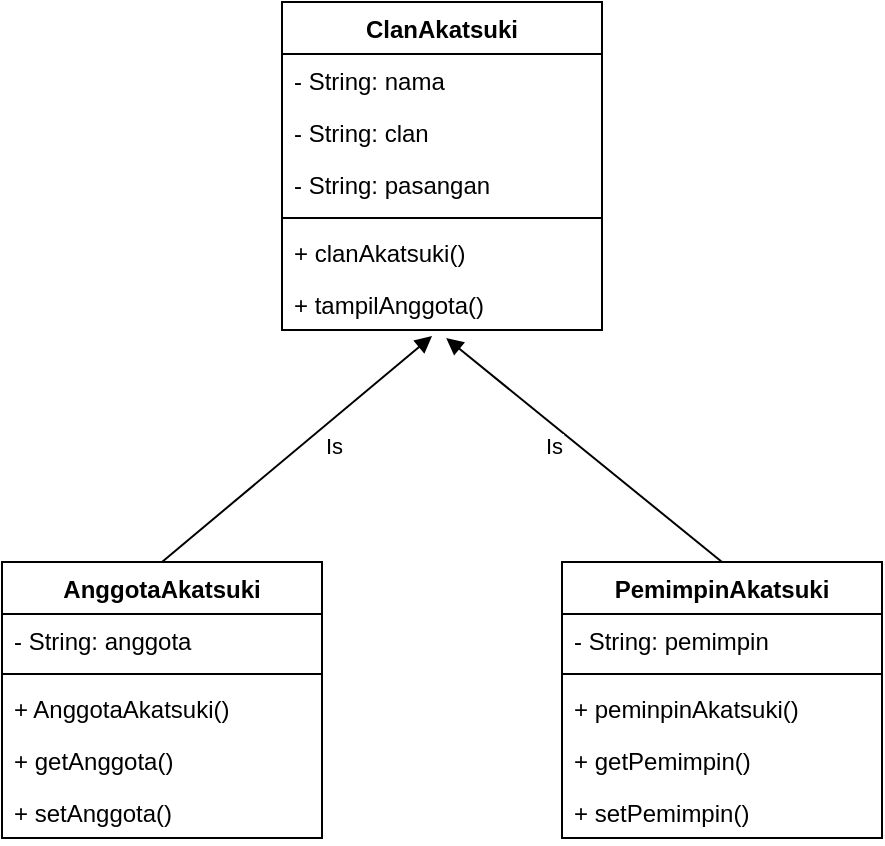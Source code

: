 <mxfile version="13.9.7" type="github">
  <diagram id="C5RBs43oDa-KdzZeNtuy" name="Page-1">
    <mxGraphModel dx="1038" dy="615" grid="1" gridSize="10" guides="1" tooltips="1" connect="1" arrows="1" fold="1" page="1" pageScale="1" pageWidth="827" pageHeight="1169" math="0" shadow="0">
      <root>
        <mxCell id="WIyWlLk6GJQsqaUBKTNV-0" />
        <mxCell id="WIyWlLk6GJQsqaUBKTNV-1" parent="WIyWlLk6GJQsqaUBKTNV-0" />
        <mxCell id="X4jgwFWykvOCRB_ZUp7--0" value="ClanAkatsuki" style="swimlane;fontStyle=1;align=center;verticalAlign=top;childLayout=stackLayout;horizontal=1;startSize=26;horizontalStack=0;resizeParent=1;resizeParentMax=0;resizeLast=0;collapsible=1;marginBottom=0;" vertex="1" parent="WIyWlLk6GJQsqaUBKTNV-1">
          <mxGeometry x="340" y="80" width="160" height="164" as="geometry" />
        </mxCell>
        <mxCell id="X4jgwFWykvOCRB_ZUp7--1" value="- String: nama" style="text;strokeColor=none;fillColor=none;align=left;verticalAlign=top;spacingLeft=4;spacingRight=4;overflow=hidden;rotatable=0;points=[[0,0.5],[1,0.5]];portConstraint=eastwest;" vertex="1" parent="X4jgwFWykvOCRB_ZUp7--0">
          <mxGeometry y="26" width="160" height="26" as="geometry" />
        </mxCell>
        <mxCell id="X4jgwFWykvOCRB_ZUp7--2" value="- String: clan" style="text;strokeColor=none;fillColor=none;align=left;verticalAlign=top;spacingLeft=4;spacingRight=4;overflow=hidden;rotatable=0;points=[[0,0.5],[1,0.5]];portConstraint=eastwest;" vertex="1" parent="X4jgwFWykvOCRB_ZUp7--0">
          <mxGeometry y="52" width="160" height="26" as="geometry" />
        </mxCell>
        <mxCell id="X4jgwFWykvOCRB_ZUp7--3" value="- String: pasangan" style="text;strokeColor=none;fillColor=none;align=left;verticalAlign=top;spacingLeft=4;spacingRight=4;overflow=hidden;rotatable=0;points=[[0,0.5],[1,0.5]];portConstraint=eastwest;" vertex="1" parent="X4jgwFWykvOCRB_ZUp7--0">
          <mxGeometry y="78" width="160" height="26" as="geometry" />
        </mxCell>
        <mxCell id="X4jgwFWykvOCRB_ZUp7--5" value="" style="line;strokeWidth=1;fillColor=none;align=left;verticalAlign=middle;spacingTop=-1;spacingLeft=3;spacingRight=3;rotatable=0;labelPosition=right;points=[];portConstraint=eastwest;" vertex="1" parent="X4jgwFWykvOCRB_ZUp7--0">
          <mxGeometry y="104" width="160" height="8" as="geometry" />
        </mxCell>
        <mxCell id="X4jgwFWykvOCRB_ZUp7--6" value="+ clanAkatsuki()" style="text;strokeColor=none;fillColor=none;align=left;verticalAlign=top;spacingLeft=4;spacingRight=4;overflow=hidden;rotatable=0;points=[[0,0.5],[1,0.5]];portConstraint=eastwest;" vertex="1" parent="X4jgwFWykvOCRB_ZUp7--0">
          <mxGeometry y="112" width="160" height="26" as="geometry" />
        </mxCell>
        <mxCell id="X4jgwFWykvOCRB_ZUp7--7" value="+ tampilAnggota()" style="text;strokeColor=none;fillColor=none;align=left;verticalAlign=top;spacingLeft=4;spacingRight=4;overflow=hidden;rotatable=0;points=[[0,0.5],[1,0.5]];portConstraint=eastwest;" vertex="1" parent="X4jgwFWykvOCRB_ZUp7--0">
          <mxGeometry y="138" width="160" height="26" as="geometry" />
        </mxCell>
        <mxCell id="X4jgwFWykvOCRB_ZUp7--8" value="AnggotaAkatsuki" style="swimlane;fontStyle=1;align=center;verticalAlign=top;childLayout=stackLayout;horizontal=1;startSize=26;horizontalStack=0;resizeParent=1;resizeParentMax=0;resizeLast=0;collapsible=1;marginBottom=0;" vertex="1" parent="WIyWlLk6GJQsqaUBKTNV-1">
          <mxGeometry x="200" y="360" width="160" height="138" as="geometry" />
        </mxCell>
        <mxCell id="X4jgwFWykvOCRB_ZUp7--9" value="- String: anggota" style="text;strokeColor=none;fillColor=none;align=left;verticalAlign=top;spacingLeft=4;spacingRight=4;overflow=hidden;rotatable=0;points=[[0,0.5],[1,0.5]];portConstraint=eastwest;" vertex="1" parent="X4jgwFWykvOCRB_ZUp7--8">
          <mxGeometry y="26" width="160" height="26" as="geometry" />
        </mxCell>
        <mxCell id="X4jgwFWykvOCRB_ZUp7--10" value="" style="line;strokeWidth=1;fillColor=none;align=left;verticalAlign=middle;spacingTop=-1;spacingLeft=3;spacingRight=3;rotatable=0;labelPosition=right;points=[];portConstraint=eastwest;" vertex="1" parent="X4jgwFWykvOCRB_ZUp7--8">
          <mxGeometry y="52" width="160" height="8" as="geometry" />
        </mxCell>
        <mxCell id="X4jgwFWykvOCRB_ZUp7--11" value="+ AnggotaAkatsuki()" style="text;strokeColor=none;fillColor=none;align=left;verticalAlign=top;spacingLeft=4;spacingRight=4;overflow=hidden;rotatable=0;points=[[0,0.5],[1,0.5]];portConstraint=eastwest;" vertex="1" parent="X4jgwFWykvOCRB_ZUp7--8">
          <mxGeometry y="60" width="160" height="26" as="geometry" />
        </mxCell>
        <mxCell id="X4jgwFWykvOCRB_ZUp7--12" value="+ getAnggota()" style="text;strokeColor=none;fillColor=none;align=left;verticalAlign=top;spacingLeft=4;spacingRight=4;overflow=hidden;rotatable=0;points=[[0,0.5],[1,0.5]];portConstraint=eastwest;" vertex="1" parent="X4jgwFWykvOCRB_ZUp7--8">
          <mxGeometry y="86" width="160" height="26" as="geometry" />
        </mxCell>
        <mxCell id="X4jgwFWykvOCRB_ZUp7--13" value="+ setAnggota()" style="text;strokeColor=none;fillColor=none;align=left;verticalAlign=top;spacingLeft=4;spacingRight=4;overflow=hidden;rotatable=0;points=[[0,0.5],[1,0.5]];portConstraint=eastwest;" vertex="1" parent="X4jgwFWykvOCRB_ZUp7--8">
          <mxGeometry y="112" width="160" height="26" as="geometry" />
        </mxCell>
        <mxCell id="X4jgwFWykvOCRB_ZUp7--14" value="" style="endArrow=block;endFill=1;html=1;align=left;verticalAlign=top;exitX=0.5;exitY=0;exitDx=0;exitDy=0;entryX=0.469;entryY=1.115;entryDx=0;entryDy=0;entryPerimeter=0;" edge="1" parent="WIyWlLk6GJQsqaUBKTNV-1" source="X4jgwFWykvOCRB_ZUp7--8" target="X4jgwFWykvOCRB_ZUp7--7">
          <mxGeometry x="-1" relative="1" as="geometry">
            <mxPoint x="340" y="320" as="sourcePoint" />
            <mxPoint x="500" y="320" as="targetPoint" />
          </mxGeometry>
        </mxCell>
        <mxCell id="X4jgwFWykvOCRB_ZUp7--15" value="Is" style="edgeLabel;resizable=0;html=1;align=left;verticalAlign=bottom;" connectable="0" vertex="1" parent="X4jgwFWykvOCRB_ZUp7--14">
          <mxGeometry x="-1" relative="1" as="geometry">
            <mxPoint x="80" y="-50" as="offset" />
          </mxGeometry>
        </mxCell>
        <mxCell id="X4jgwFWykvOCRB_ZUp7--16" value="PemimpinAkatsuki" style="swimlane;fontStyle=1;align=center;verticalAlign=top;childLayout=stackLayout;horizontal=1;startSize=26;horizontalStack=0;resizeParent=1;resizeParentMax=0;resizeLast=0;collapsible=1;marginBottom=0;" vertex="1" parent="WIyWlLk6GJQsqaUBKTNV-1">
          <mxGeometry x="480" y="360" width="160" height="138" as="geometry" />
        </mxCell>
        <mxCell id="X4jgwFWykvOCRB_ZUp7--17" value="- String: pemimpin" style="text;strokeColor=none;fillColor=none;align=left;verticalAlign=top;spacingLeft=4;spacingRight=4;overflow=hidden;rotatable=0;points=[[0,0.5],[1,0.5]];portConstraint=eastwest;" vertex="1" parent="X4jgwFWykvOCRB_ZUp7--16">
          <mxGeometry y="26" width="160" height="26" as="geometry" />
        </mxCell>
        <mxCell id="X4jgwFWykvOCRB_ZUp7--18" value="" style="line;strokeWidth=1;fillColor=none;align=left;verticalAlign=middle;spacingTop=-1;spacingLeft=3;spacingRight=3;rotatable=0;labelPosition=right;points=[];portConstraint=eastwest;" vertex="1" parent="X4jgwFWykvOCRB_ZUp7--16">
          <mxGeometry y="52" width="160" height="8" as="geometry" />
        </mxCell>
        <mxCell id="X4jgwFWykvOCRB_ZUp7--19" value="+ peminpinAkatsuki()" style="text;strokeColor=none;fillColor=none;align=left;verticalAlign=top;spacingLeft=4;spacingRight=4;overflow=hidden;rotatable=0;points=[[0,0.5],[1,0.5]];portConstraint=eastwest;" vertex="1" parent="X4jgwFWykvOCRB_ZUp7--16">
          <mxGeometry y="60" width="160" height="26" as="geometry" />
        </mxCell>
        <mxCell id="X4jgwFWykvOCRB_ZUp7--20" value="+ getPemimpin()" style="text;strokeColor=none;fillColor=none;align=left;verticalAlign=top;spacingLeft=4;spacingRight=4;overflow=hidden;rotatable=0;points=[[0,0.5],[1,0.5]];portConstraint=eastwest;" vertex="1" parent="X4jgwFWykvOCRB_ZUp7--16">
          <mxGeometry y="86" width="160" height="26" as="geometry" />
        </mxCell>
        <mxCell id="X4jgwFWykvOCRB_ZUp7--21" value="+ setPemimpin()" style="text;strokeColor=none;fillColor=none;align=left;verticalAlign=top;spacingLeft=4;spacingRight=4;overflow=hidden;rotatable=0;points=[[0,0.5],[1,0.5]];portConstraint=eastwest;" vertex="1" parent="X4jgwFWykvOCRB_ZUp7--16">
          <mxGeometry y="112" width="160" height="26" as="geometry" />
        </mxCell>
        <mxCell id="X4jgwFWykvOCRB_ZUp7--22" value="" style="endArrow=block;endFill=1;html=1;align=left;verticalAlign=top;exitX=0.5;exitY=0;exitDx=0;exitDy=0;entryX=0.513;entryY=1.154;entryDx=0;entryDy=0;entryPerimeter=0;" edge="1" parent="WIyWlLk6GJQsqaUBKTNV-1" source="X4jgwFWykvOCRB_ZUp7--16" target="X4jgwFWykvOCRB_ZUp7--7">
          <mxGeometry x="-1" relative="1" as="geometry">
            <mxPoint x="280" y="400" as="sourcePoint" />
            <mxPoint x="420" y="280" as="targetPoint" />
          </mxGeometry>
        </mxCell>
        <mxCell id="X4jgwFWykvOCRB_ZUp7--23" value="Is" style="edgeLabel;resizable=0;html=1;align=left;verticalAlign=bottom;" connectable="0" vertex="1" parent="X4jgwFWykvOCRB_ZUp7--22">
          <mxGeometry x="-1" relative="1" as="geometry">
            <mxPoint x="-90" y="-50" as="offset" />
          </mxGeometry>
        </mxCell>
      </root>
    </mxGraphModel>
  </diagram>
</mxfile>
